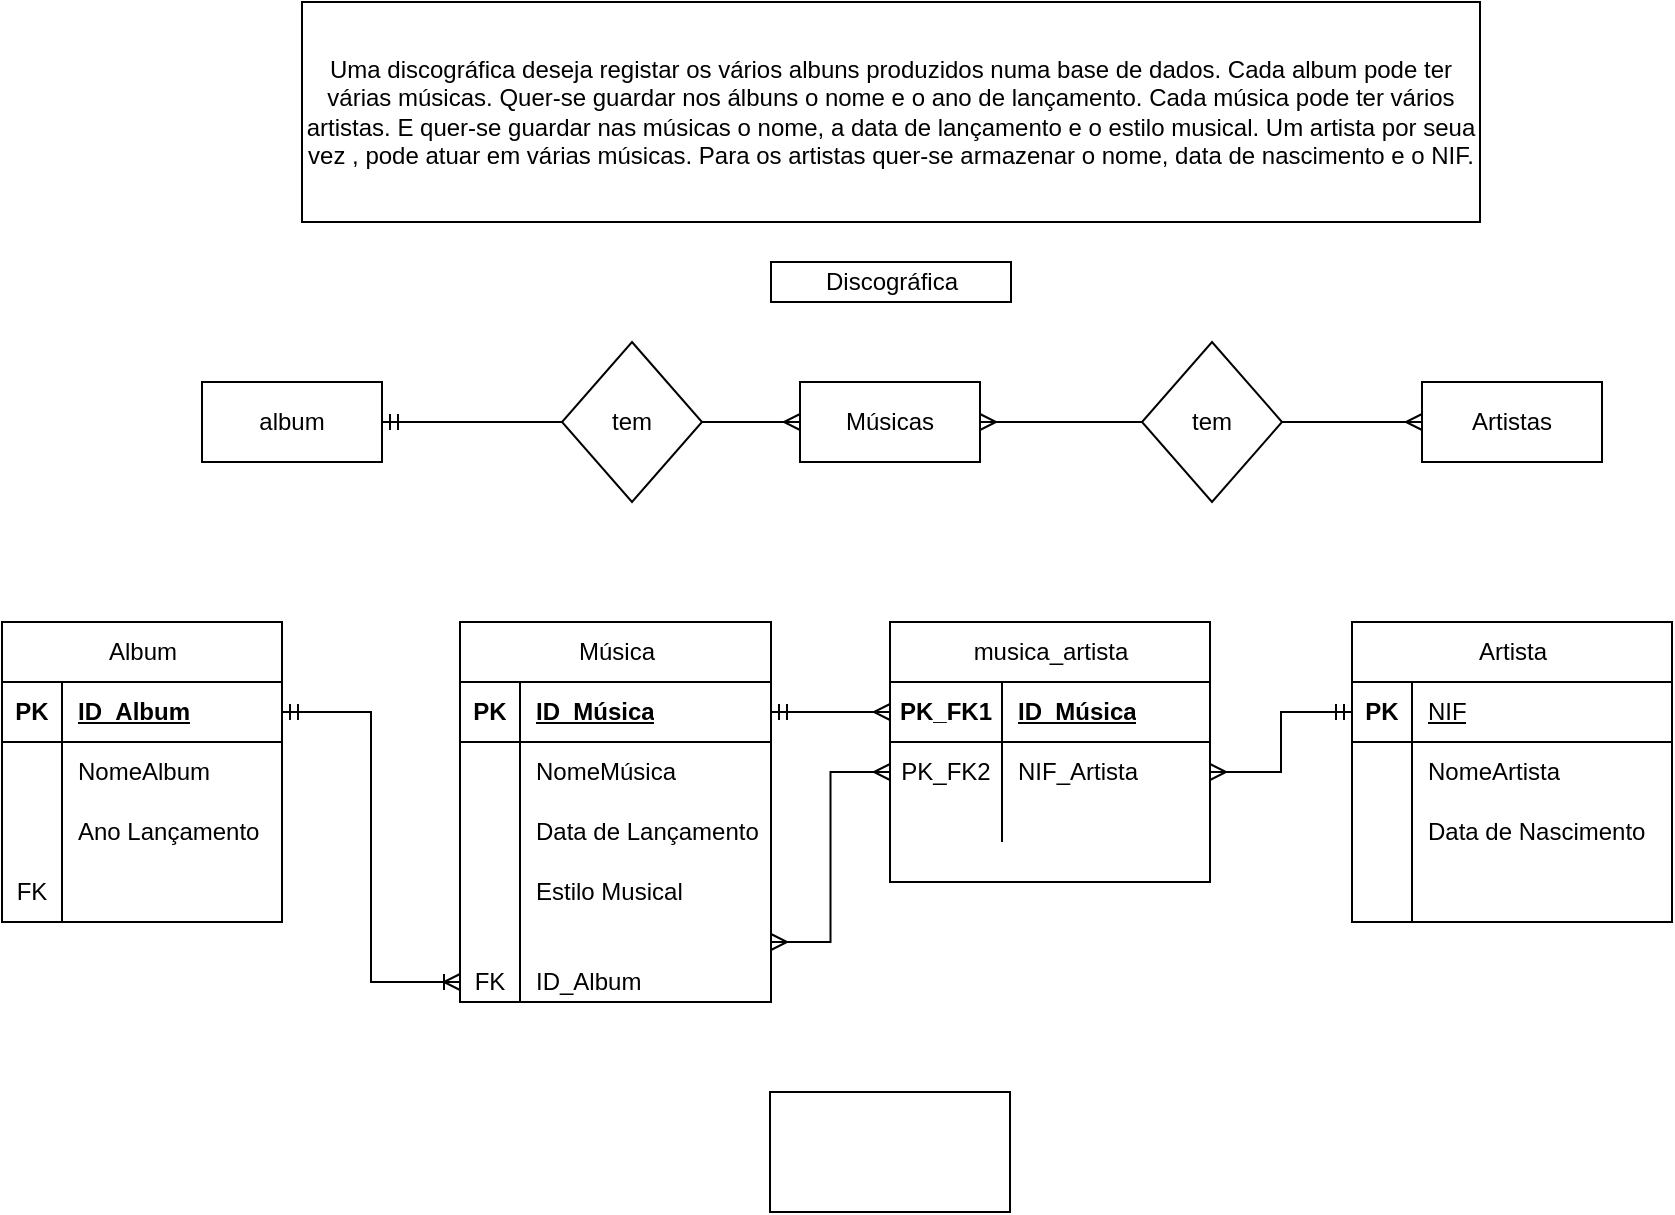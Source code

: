 <mxfile version="24.7.17">
  <diagram name="Página-1" id="7ifWbxD6DGBQljDdi_Ev">
    <mxGraphModel dx="1701" dy="434" grid="1" gridSize="10" guides="1" tooltips="1" connect="1" arrows="1" fold="1" page="1" pageScale="1" pageWidth="827" pageHeight="1169" math="0" shadow="0">
      <root>
        <mxCell id="0" />
        <mxCell id="1" parent="0" />
        <mxCell id="194zBz4yPMXIeNn44Lro-1" value="Uma discográfica deseja registar os vários albuns produzidos numa base de dados. Cada album pode ter várias músicas. Quer-se guardar nos álbuns o nome e o ano de lançamento. Cada música pode ter vários artistas. E quer-se guardar nas músicas o nome, a data de lançamento e o estilo musical. Um artista por seua vez , pode atuar em várias músicas. Para os artistas quer-se armazenar o nome, data de nascimento e o NIF." style="rounded=0;whiteSpace=wrap;html=1;" vertex="1" parent="1">
          <mxGeometry x="120" y="10" width="589" height="110" as="geometry" />
        </mxCell>
        <mxCell id="194zBz4yPMXIeNn44Lro-2" value="Discográfica" style="rounded=0;whiteSpace=wrap;html=1;" vertex="1" parent="1">
          <mxGeometry x="354.5" y="140" width="120" height="20" as="geometry" />
        </mxCell>
        <mxCell id="194zBz4yPMXIeNn44Lro-24" value="&lt;span style=&quot;font-weight: 400; text-wrap: wrap;&quot;&gt;Album&lt;/span&gt;" style="shape=table;startSize=30;container=1;collapsible=1;childLayout=tableLayout;fixedRows=1;rowLines=0;fontStyle=1;align=center;resizeLast=1;html=1;" vertex="1" parent="1">
          <mxGeometry x="-30" y="320" width="140" height="150" as="geometry" />
        </mxCell>
        <mxCell id="194zBz4yPMXIeNn44Lro-25" value="" style="shape=tableRow;horizontal=0;startSize=0;swimlaneHead=0;swimlaneBody=0;fillColor=none;collapsible=0;dropTarget=0;points=[[0,0.5],[1,0.5]];portConstraint=eastwest;top=0;left=0;right=0;bottom=1;" vertex="1" parent="194zBz4yPMXIeNn44Lro-24">
          <mxGeometry y="30" width="140" height="30" as="geometry" />
        </mxCell>
        <mxCell id="194zBz4yPMXIeNn44Lro-26" value="PK" style="shape=partialRectangle;connectable=0;fillColor=none;top=0;left=0;bottom=0;right=0;fontStyle=1;overflow=hidden;whiteSpace=wrap;html=1;" vertex="1" parent="194zBz4yPMXIeNn44Lro-25">
          <mxGeometry width="30" height="30" as="geometry">
            <mxRectangle width="30" height="30" as="alternateBounds" />
          </mxGeometry>
        </mxCell>
        <mxCell id="194zBz4yPMXIeNn44Lro-27" value="ID_Album" style="shape=partialRectangle;connectable=0;fillColor=none;top=0;left=0;bottom=0;right=0;align=left;spacingLeft=6;fontStyle=5;overflow=hidden;whiteSpace=wrap;html=1;" vertex="1" parent="194zBz4yPMXIeNn44Lro-25">
          <mxGeometry x="30" width="110" height="30" as="geometry">
            <mxRectangle width="110" height="30" as="alternateBounds" />
          </mxGeometry>
        </mxCell>
        <mxCell id="194zBz4yPMXIeNn44Lro-28" value="" style="shape=tableRow;horizontal=0;startSize=0;swimlaneHead=0;swimlaneBody=0;fillColor=none;collapsible=0;dropTarget=0;points=[[0,0.5],[1,0.5]];portConstraint=eastwest;top=0;left=0;right=0;bottom=0;" vertex="1" parent="194zBz4yPMXIeNn44Lro-24">
          <mxGeometry y="60" width="140" height="30" as="geometry" />
        </mxCell>
        <mxCell id="194zBz4yPMXIeNn44Lro-29" value="" style="shape=partialRectangle;connectable=0;fillColor=none;top=0;left=0;bottom=0;right=0;editable=1;overflow=hidden;whiteSpace=wrap;html=1;" vertex="1" parent="194zBz4yPMXIeNn44Lro-28">
          <mxGeometry width="30" height="30" as="geometry">
            <mxRectangle width="30" height="30" as="alternateBounds" />
          </mxGeometry>
        </mxCell>
        <mxCell id="194zBz4yPMXIeNn44Lro-30" value="NomeAlbum" style="shape=partialRectangle;connectable=0;fillColor=none;top=0;left=0;bottom=0;right=0;align=left;spacingLeft=6;overflow=hidden;whiteSpace=wrap;html=1;" vertex="1" parent="194zBz4yPMXIeNn44Lro-28">
          <mxGeometry x="30" width="110" height="30" as="geometry">
            <mxRectangle width="110" height="30" as="alternateBounds" />
          </mxGeometry>
        </mxCell>
        <mxCell id="194zBz4yPMXIeNn44Lro-31" value="" style="shape=tableRow;horizontal=0;startSize=0;swimlaneHead=0;swimlaneBody=0;fillColor=none;collapsible=0;dropTarget=0;points=[[0,0.5],[1,0.5]];portConstraint=eastwest;top=0;left=0;right=0;bottom=0;" vertex="1" parent="194zBz4yPMXIeNn44Lro-24">
          <mxGeometry y="90" width="140" height="30" as="geometry" />
        </mxCell>
        <mxCell id="194zBz4yPMXIeNn44Lro-32" value="" style="shape=partialRectangle;connectable=0;fillColor=none;top=0;left=0;bottom=0;right=0;editable=1;overflow=hidden;whiteSpace=wrap;html=1;" vertex="1" parent="194zBz4yPMXIeNn44Lro-31">
          <mxGeometry width="30" height="30" as="geometry">
            <mxRectangle width="30" height="30" as="alternateBounds" />
          </mxGeometry>
        </mxCell>
        <mxCell id="194zBz4yPMXIeNn44Lro-33" value="Ano Lançamento" style="shape=partialRectangle;connectable=0;fillColor=none;top=0;left=0;bottom=0;right=0;align=left;spacingLeft=6;overflow=hidden;whiteSpace=wrap;html=1;" vertex="1" parent="194zBz4yPMXIeNn44Lro-31">
          <mxGeometry x="30" width="110" height="30" as="geometry">
            <mxRectangle width="110" height="30" as="alternateBounds" />
          </mxGeometry>
        </mxCell>
        <mxCell id="194zBz4yPMXIeNn44Lro-34" value="" style="shape=tableRow;horizontal=0;startSize=0;swimlaneHead=0;swimlaneBody=0;fillColor=none;collapsible=0;dropTarget=0;points=[[0,0.5],[1,0.5]];portConstraint=eastwest;top=0;left=0;right=0;bottom=0;" vertex="1" parent="194zBz4yPMXIeNn44Lro-24">
          <mxGeometry y="120" width="140" height="30" as="geometry" />
        </mxCell>
        <mxCell id="194zBz4yPMXIeNn44Lro-35" value="FK" style="shape=partialRectangle;connectable=0;fillColor=none;top=0;left=0;bottom=0;right=0;editable=1;overflow=hidden;whiteSpace=wrap;html=1;" vertex="1" parent="194zBz4yPMXIeNn44Lro-34">
          <mxGeometry width="30" height="30" as="geometry">
            <mxRectangle width="30" height="30" as="alternateBounds" />
          </mxGeometry>
        </mxCell>
        <mxCell id="194zBz4yPMXIeNn44Lro-36" value="" style="shape=partialRectangle;connectable=0;fillColor=none;top=0;left=0;bottom=0;right=0;align=left;spacingLeft=6;overflow=hidden;whiteSpace=wrap;html=1;" vertex="1" parent="194zBz4yPMXIeNn44Lro-34">
          <mxGeometry x="30" width="110" height="30" as="geometry">
            <mxRectangle width="110" height="30" as="alternateBounds" />
          </mxGeometry>
        </mxCell>
        <mxCell id="194zBz4yPMXIeNn44Lro-37" value="&lt;span style=&quot;font-weight: 400; text-wrap: wrap;&quot;&gt;Música&lt;/span&gt;" style="shape=table;startSize=30;container=1;collapsible=1;childLayout=tableLayout;fixedRows=1;rowLines=0;fontStyle=1;align=center;resizeLast=1;html=1;" vertex="1" parent="1">
          <mxGeometry x="199" y="320" width="155.5" height="190" as="geometry" />
        </mxCell>
        <mxCell id="194zBz4yPMXIeNn44Lro-38" value="" style="shape=tableRow;horizontal=0;startSize=0;swimlaneHead=0;swimlaneBody=0;fillColor=none;collapsible=0;dropTarget=0;points=[[0,0.5],[1,0.5]];portConstraint=eastwest;top=0;left=0;right=0;bottom=1;" vertex="1" parent="194zBz4yPMXIeNn44Lro-37">
          <mxGeometry y="30" width="155.5" height="30" as="geometry" />
        </mxCell>
        <mxCell id="194zBz4yPMXIeNn44Lro-39" value="PK" style="shape=partialRectangle;connectable=0;fillColor=none;top=0;left=0;bottom=0;right=0;fontStyle=1;overflow=hidden;whiteSpace=wrap;html=1;" vertex="1" parent="194zBz4yPMXIeNn44Lro-38">
          <mxGeometry width="30" height="30" as="geometry">
            <mxRectangle width="30" height="30" as="alternateBounds" />
          </mxGeometry>
        </mxCell>
        <mxCell id="194zBz4yPMXIeNn44Lro-40" value="ID_Música" style="shape=partialRectangle;connectable=0;fillColor=none;top=0;left=0;bottom=0;right=0;align=left;spacingLeft=6;fontStyle=5;overflow=hidden;whiteSpace=wrap;html=1;" vertex="1" parent="194zBz4yPMXIeNn44Lro-38">
          <mxGeometry x="30" width="125.5" height="30" as="geometry">
            <mxRectangle width="125.5" height="30" as="alternateBounds" />
          </mxGeometry>
        </mxCell>
        <mxCell id="194zBz4yPMXIeNn44Lro-41" value="" style="shape=tableRow;horizontal=0;startSize=0;swimlaneHead=0;swimlaneBody=0;fillColor=none;collapsible=0;dropTarget=0;points=[[0,0.5],[1,0.5]];portConstraint=eastwest;top=0;left=0;right=0;bottom=0;" vertex="1" parent="194zBz4yPMXIeNn44Lro-37">
          <mxGeometry y="60" width="155.5" height="30" as="geometry" />
        </mxCell>
        <mxCell id="194zBz4yPMXIeNn44Lro-42" value="" style="shape=partialRectangle;connectable=0;fillColor=none;top=0;left=0;bottom=0;right=0;editable=1;overflow=hidden;whiteSpace=wrap;html=1;" vertex="1" parent="194zBz4yPMXIeNn44Lro-41">
          <mxGeometry width="30" height="30" as="geometry">
            <mxRectangle width="30" height="30" as="alternateBounds" />
          </mxGeometry>
        </mxCell>
        <mxCell id="194zBz4yPMXIeNn44Lro-43" value="NomeMúsica" style="shape=partialRectangle;connectable=0;fillColor=none;top=0;left=0;bottom=0;right=0;align=left;spacingLeft=6;overflow=hidden;whiteSpace=wrap;html=1;" vertex="1" parent="194zBz4yPMXIeNn44Lro-41">
          <mxGeometry x="30" width="125.5" height="30" as="geometry">
            <mxRectangle width="125.5" height="30" as="alternateBounds" />
          </mxGeometry>
        </mxCell>
        <mxCell id="194zBz4yPMXIeNn44Lro-44" value="" style="shape=tableRow;horizontal=0;startSize=0;swimlaneHead=0;swimlaneBody=0;fillColor=none;collapsible=0;dropTarget=0;points=[[0,0.5],[1,0.5]];portConstraint=eastwest;top=0;left=0;right=0;bottom=0;" vertex="1" parent="194zBz4yPMXIeNn44Lro-37">
          <mxGeometry y="90" width="155.5" height="30" as="geometry" />
        </mxCell>
        <mxCell id="194zBz4yPMXIeNn44Lro-45" value="" style="shape=partialRectangle;connectable=0;fillColor=none;top=0;left=0;bottom=0;right=0;editable=1;overflow=hidden;whiteSpace=wrap;html=1;" vertex="1" parent="194zBz4yPMXIeNn44Lro-44">
          <mxGeometry width="30" height="30" as="geometry">
            <mxRectangle width="30" height="30" as="alternateBounds" />
          </mxGeometry>
        </mxCell>
        <mxCell id="194zBz4yPMXIeNn44Lro-46" value="Data de Lançamento" style="shape=partialRectangle;connectable=0;fillColor=none;top=0;left=0;bottom=0;right=0;align=left;spacingLeft=6;overflow=hidden;whiteSpace=wrap;html=1;" vertex="1" parent="194zBz4yPMXIeNn44Lro-44">
          <mxGeometry x="30" width="125.5" height="30" as="geometry">
            <mxRectangle width="125.5" height="30" as="alternateBounds" />
          </mxGeometry>
        </mxCell>
        <mxCell id="194zBz4yPMXIeNn44Lro-47" value="" style="shape=tableRow;horizontal=0;startSize=0;swimlaneHead=0;swimlaneBody=0;fillColor=none;collapsible=0;dropTarget=0;points=[[0,0.5],[1,0.5]];portConstraint=eastwest;top=0;left=0;right=0;bottom=0;" vertex="1" parent="194zBz4yPMXIeNn44Lro-37">
          <mxGeometry y="120" width="155.5" height="30" as="geometry" />
        </mxCell>
        <mxCell id="194zBz4yPMXIeNn44Lro-48" value="" style="shape=partialRectangle;connectable=0;fillColor=none;top=0;left=0;bottom=0;right=0;editable=1;overflow=hidden;whiteSpace=wrap;html=1;" vertex="1" parent="194zBz4yPMXIeNn44Lro-47">
          <mxGeometry width="30" height="30" as="geometry">
            <mxRectangle width="30" height="30" as="alternateBounds" />
          </mxGeometry>
        </mxCell>
        <mxCell id="194zBz4yPMXIeNn44Lro-49" value="Estilo Musical" style="shape=partialRectangle;connectable=0;fillColor=none;top=0;left=0;bottom=0;right=0;align=left;spacingLeft=6;overflow=hidden;whiteSpace=wrap;html=1;" vertex="1" parent="194zBz4yPMXIeNn44Lro-47">
          <mxGeometry x="30" width="125.5" height="30" as="geometry">
            <mxRectangle width="125.5" height="30" as="alternateBounds" />
          </mxGeometry>
        </mxCell>
        <mxCell id="194zBz4yPMXIeNn44Lro-90" value="" style="shape=tableRow;horizontal=0;startSize=0;swimlaneHead=0;swimlaneBody=0;fillColor=none;collapsible=0;dropTarget=0;points=[[0,0.5],[1,0.5]];portConstraint=eastwest;top=0;left=0;right=0;bottom=0;" vertex="1" parent="194zBz4yPMXIeNn44Lro-37">
          <mxGeometry y="150" width="155.5" height="20" as="geometry" />
        </mxCell>
        <mxCell id="194zBz4yPMXIeNn44Lro-91" value="" style="shape=partialRectangle;connectable=0;fillColor=none;top=0;left=0;bottom=0;right=0;editable=1;overflow=hidden;whiteSpace=wrap;html=1;" vertex="1" parent="194zBz4yPMXIeNn44Lro-90">
          <mxGeometry width="30" height="20" as="geometry">
            <mxRectangle width="30" height="20" as="alternateBounds" />
          </mxGeometry>
        </mxCell>
        <mxCell id="194zBz4yPMXIeNn44Lro-92" value="" style="shape=partialRectangle;connectable=0;fillColor=none;top=0;left=0;bottom=0;right=0;align=left;spacingLeft=6;overflow=hidden;whiteSpace=wrap;html=1;" vertex="1" parent="194zBz4yPMXIeNn44Lro-90">
          <mxGeometry x="30" width="125.5" height="20" as="geometry">
            <mxRectangle width="125.5" height="20" as="alternateBounds" />
          </mxGeometry>
        </mxCell>
        <mxCell id="194zBz4yPMXIeNn44Lro-190" value="" style="shape=tableRow;horizontal=0;startSize=0;swimlaneHead=0;swimlaneBody=0;fillColor=none;collapsible=0;dropTarget=0;points=[[0,0.5],[1,0.5]];portConstraint=eastwest;top=0;left=0;right=0;bottom=0;" vertex="1" parent="194zBz4yPMXIeNn44Lro-37">
          <mxGeometry y="170" width="155.5" height="20" as="geometry" />
        </mxCell>
        <mxCell id="194zBz4yPMXIeNn44Lro-191" value="FK" style="shape=partialRectangle;connectable=0;fillColor=none;top=0;left=0;bottom=0;right=0;editable=1;overflow=hidden;whiteSpace=wrap;html=1;" vertex="1" parent="194zBz4yPMXIeNn44Lro-190">
          <mxGeometry width="30" height="20" as="geometry">
            <mxRectangle width="30" height="20" as="alternateBounds" />
          </mxGeometry>
        </mxCell>
        <mxCell id="194zBz4yPMXIeNn44Lro-192" value="ID_Album" style="shape=partialRectangle;connectable=0;fillColor=none;top=0;left=0;bottom=0;right=0;align=left;spacingLeft=6;overflow=hidden;whiteSpace=wrap;html=1;" vertex="1" parent="194zBz4yPMXIeNn44Lro-190">
          <mxGeometry x="30" width="125.5" height="20" as="geometry">
            <mxRectangle width="125.5" height="20" as="alternateBounds" />
          </mxGeometry>
        </mxCell>
        <mxCell id="194zBz4yPMXIeNn44Lro-50" value="&lt;span style=&quot;font-weight: 400; text-wrap: wrap;&quot;&gt;Artista&lt;/span&gt;" style="shape=table;startSize=30;container=1;collapsible=1;childLayout=tableLayout;fixedRows=1;rowLines=0;fontStyle=1;align=center;resizeLast=1;html=1;" vertex="1" parent="1">
          <mxGeometry x="645" y="320" width="160" height="150" as="geometry" />
        </mxCell>
        <mxCell id="194zBz4yPMXIeNn44Lro-51" value="" style="shape=tableRow;horizontal=0;startSize=0;swimlaneHead=0;swimlaneBody=0;fillColor=none;collapsible=0;dropTarget=0;points=[[0,0.5],[1,0.5]];portConstraint=eastwest;top=0;left=0;right=0;bottom=1;" vertex="1" parent="194zBz4yPMXIeNn44Lro-50">
          <mxGeometry y="30" width="160" height="30" as="geometry" />
        </mxCell>
        <mxCell id="194zBz4yPMXIeNn44Lro-52" value="PK" style="shape=partialRectangle;connectable=0;fillColor=none;top=0;left=0;bottom=0;right=0;fontStyle=1;overflow=hidden;whiteSpace=wrap;html=1;" vertex="1" parent="194zBz4yPMXIeNn44Lro-51">
          <mxGeometry width="30" height="30" as="geometry">
            <mxRectangle width="30" height="30" as="alternateBounds" />
          </mxGeometry>
        </mxCell>
        <mxCell id="194zBz4yPMXIeNn44Lro-53" value="&lt;span style=&quot;font-weight: 400;&quot;&gt;NIF&lt;/span&gt;" style="shape=partialRectangle;connectable=0;fillColor=none;top=0;left=0;bottom=0;right=0;align=left;spacingLeft=6;fontStyle=5;overflow=hidden;whiteSpace=wrap;html=1;" vertex="1" parent="194zBz4yPMXIeNn44Lro-51">
          <mxGeometry x="30" width="130" height="30" as="geometry">
            <mxRectangle width="130" height="30" as="alternateBounds" />
          </mxGeometry>
        </mxCell>
        <mxCell id="194zBz4yPMXIeNn44Lro-54" value="" style="shape=tableRow;horizontal=0;startSize=0;swimlaneHead=0;swimlaneBody=0;fillColor=none;collapsible=0;dropTarget=0;points=[[0,0.5],[1,0.5]];portConstraint=eastwest;top=0;left=0;right=0;bottom=0;" vertex="1" parent="194zBz4yPMXIeNn44Lro-50">
          <mxGeometry y="60" width="160" height="30" as="geometry" />
        </mxCell>
        <mxCell id="194zBz4yPMXIeNn44Lro-55" value="" style="shape=partialRectangle;connectable=0;fillColor=none;top=0;left=0;bottom=0;right=0;editable=1;overflow=hidden;whiteSpace=wrap;html=1;" vertex="1" parent="194zBz4yPMXIeNn44Lro-54">
          <mxGeometry width="30" height="30" as="geometry">
            <mxRectangle width="30" height="30" as="alternateBounds" />
          </mxGeometry>
        </mxCell>
        <mxCell id="194zBz4yPMXIeNn44Lro-56" value="NomeArtista" style="shape=partialRectangle;connectable=0;fillColor=none;top=0;left=0;bottom=0;right=0;align=left;spacingLeft=6;overflow=hidden;whiteSpace=wrap;html=1;" vertex="1" parent="194zBz4yPMXIeNn44Lro-54">
          <mxGeometry x="30" width="130" height="30" as="geometry">
            <mxRectangle width="130" height="30" as="alternateBounds" />
          </mxGeometry>
        </mxCell>
        <mxCell id="194zBz4yPMXIeNn44Lro-57" value="" style="shape=tableRow;horizontal=0;startSize=0;swimlaneHead=0;swimlaneBody=0;fillColor=none;collapsible=0;dropTarget=0;points=[[0,0.5],[1,0.5]];portConstraint=eastwest;top=0;left=0;right=0;bottom=0;" vertex="1" parent="194zBz4yPMXIeNn44Lro-50">
          <mxGeometry y="90" width="160" height="30" as="geometry" />
        </mxCell>
        <mxCell id="194zBz4yPMXIeNn44Lro-58" value="" style="shape=partialRectangle;connectable=0;fillColor=none;top=0;left=0;bottom=0;right=0;editable=1;overflow=hidden;whiteSpace=wrap;html=1;" vertex="1" parent="194zBz4yPMXIeNn44Lro-57">
          <mxGeometry width="30" height="30" as="geometry">
            <mxRectangle width="30" height="30" as="alternateBounds" />
          </mxGeometry>
        </mxCell>
        <mxCell id="194zBz4yPMXIeNn44Lro-59" value="Data de Nascimento" style="shape=partialRectangle;connectable=0;fillColor=none;top=0;left=0;bottom=0;right=0;align=left;spacingLeft=6;overflow=hidden;whiteSpace=wrap;html=1;" vertex="1" parent="194zBz4yPMXIeNn44Lro-57">
          <mxGeometry x="30" width="130" height="30" as="geometry">
            <mxRectangle width="130" height="30" as="alternateBounds" />
          </mxGeometry>
        </mxCell>
        <mxCell id="194zBz4yPMXIeNn44Lro-60" value="" style="shape=tableRow;horizontal=0;startSize=0;swimlaneHead=0;swimlaneBody=0;fillColor=none;collapsible=0;dropTarget=0;points=[[0,0.5],[1,0.5]];portConstraint=eastwest;top=0;left=0;right=0;bottom=0;" vertex="1" parent="194zBz4yPMXIeNn44Lro-50">
          <mxGeometry y="120" width="160" height="30" as="geometry" />
        </mxCell>
        <mxCell id="194zBz4yPMXIeNn44Lro-61" value="" style="shape=partialRectangle;connectable=0;fillColor=none;top=0;left=0;bottom=0;right=0;editable=1;overflow=hidden;whiteSpace=wrap;html=1;" vertex="1" parent="194zBz4yPMXIeNn44Lro-60">
          <mxGeometry width="30" height="30" as="geometry">
            <mxRectangle width="30" height="30" as="alternateBounds" />
          </mxGeometry>
        </mxCell>
        <mxCell id="194zBz4yPMXIeNn44Lro-62" value="" style="shape=partialRectangle;connectable=0;fillColor=none;top=0;left=0;bottom=0;right=0;align=left;spacingLeft=6;overflow=hidden;whiteSpace=wrap;html=1;" vertex="1" parent="194zBz4yPMXIeNn44Lro-60">
          <mxGeometry x="30" width="130" height="30" as="geometry">
            <mxRectangle width="130" height="30" as="alternateBounds" />
          </mxGeometry>
        </mxCell>
        <mxCell id="194zBz4yPMXIeNn44Lro-63" value="album" style="rounded=0;whiteSpace=wrap;html=1;" vertex="1" parent="1">
          <mxGeometry x="70" y="200" width="90" height="40" as="geometry" />
        </mxCell>
        <mxCell id="194zBz4yPMXIeNn44Lro-70" value="" style="edgeStyle=orthogonalEdgeStyle;rounded=0;orthogonalLoop=1;jettySize=auto;html=1;endArrow=none;endFill=0;startArrow=ERmany;startFill=0;" edge="1" parent="1" source="194zBz4yPMXIeNn44Lro-64" target="194zBz4yPMXIeNn44Lro-67">
          <mxGeometry relative="1" as="geometry" />
        </mxCell>
        <mxCell id="194zBz4yPMXIeNn44Lro-64" value="Músicas" style="rounded=0;whiteSpace=wrap;html=1;" vertex="1" parent="1">
          <mxGeometry x="369" y="200" width="90" height="40" as="geometry" />
        </mxCell>
        <mxCell id="194zBz4yPMXIeNn44Lro-71" value="" style="edgeStyle=orthogonalEdgeStyle;rounded=0;orthogonalLoop=1;jettySize=auto;html=1;startArrow=ERmany;startFill=0;endArrow=none;endFill=0;" edge="1" parent="1" source="194zBz4yPMXIeNn44Lro-65" target="194zBz4yPMXIeNn44Lro-67">
          <mxGeometry relative="1" as="geometry" />
        </mxCell>
        <mxCell id="194zBz4yPMXIeNn44Lro-65" value="Artistas" style="rounded=0;whiteSpace=wrap;html=1;" vertex="1" parent="1">
          <mxGeometry x="680" y="200" width="90" height="40" as="geometry" />
        </mxCell>
        <mxCell id="194zBz4yPMXIeNn44Lro-68" value="" style="edgeStyle=orthogonalEdgeStyle;rounded=0;orthogonalLoop=1;jettySize=auto;html=1;endArrow=ERmandOne;endFill=0;" edge="1" parent="1" source="194zBz4yPMXIeNn44Lro-66" target="194zBz4yPMXIeNn44Lro-63">
          <mxGeometry relative="1" as="geometry" />
        </mxCell>
        <mxCell id="194zBz4yPMXIeNn44Lro-69" value="" style="edgeStyle=orthogonalEdgeStyle;rounded=0;orthogonalLoop=1;jettySize=auto;html=1;endArrow=ERmany;endFill=0;" edge="1" parent="1" source="194zBz4yPMXIeNn44Lro-66" target="194zBz4yPMXIeNn44Lro-64">
          <mxGeometry relative="1" as="geometry" />
        </mxCell>
        <mxCell id="194zBz4yPMXIeNn44Lro-66" value="tem" style="rhombus;whiteSpace=wrap;html=1;" vertex="1" parent="1">
          <mxGeometry x="250" y="180" width="70" height="80" as="geometry" />
        </mxCell>
        <mxCell id="194zBz4yPMXIeNn44Lro-67" value="tem" style="rhombus;whiteSpace=wrap;html=1;" vertex="1" parent="1">
          <mxGeometry x="540" y="180" width="70" height="80" as="geometry" />
        </mxCell>
        <mxCell id="194zBz4yPMXIeNn44Lro-73" value="&lt;span style=&quot;font-weight: 400; text-wrap: wrap;&quot;&gt;musica_artista&lt;/span&gt;" style="shape=table;startSize=30;container=1;collapsible=1;childLayout=tableLayout;fixedRows=1;rowLines=0;fontStyle=1;align=center;resizeLast=1;html=1;" vertex="1" parent="1">
          <mxGeometry x="414" y="320" width="160" height="130" as="geometry" />
        </mxCell>
        <mxCell id="194zBz4yPMXIeNn44Lro-74" value="" style="shape=tableRow;horizontal=0;startSize=0;swimlaneHead=0;swimlaneBody=0;fillColor=none;collapsible=0;dropTarget=0;points=[[0,0.5],[1,0.5]];portConstraint=eastwest;top=0;left=0;right=0;bottom=1;" vertex="1" parent="194zBz4yPMXIeNn44Lro-73">
          <mxGeometry y="30" width="160" height="30" as="geometry" />
        </mxCell>
        <mxCell id="194zBz4yPMXIeNn44Lro-75" value="PK_FK1" style="shape=partialRectangle;connectable=0;fillColor=none;top=0;left=0;bottom=0;right=0;fontStyle=1;overflow=hidden;whiteSpace=wrap;html=1;" vertex="1" parent="194zBz4yPMXIeNn44Lro-74">
          <mxGeometry width="56" height="30" as="geometry">
            <mxRectangle width="56" height="30" as="alternateBounds" />
          </mxGeometry>
        </mxCell>
        <mxCell id="194zBz4yPMXIeNn44Lro-76" value="ID_Música" style="shape=partialRectangle;connectable=0;fillColor=none;top=0;left=0;bottom=0;right=0;align=left;spacingLeft=6;fontStyle=5;overflow=hidden;whiteSpace=wrap;html=1;" vertex="1" parent="194zBz4yPMXIeNn44Lro-74">
          <mxGeometry x="56" width="104" height="30" as="geometry">
            <mxRectangle width="104" height="30" as="alternateBounds" />
          </mxGeometry>
        </mxCell>
        <mxCell id="194zBz4yPMXIeNn44Lro-77" value="" style="shape=tableRow;horizontal=0;startSize=0;swimlaneHead=0;swimlaneBody=0;fillColor=none;collapsible=0;dropTarget=0;points=[[0,0.5],[1,0.5]];portConstraint=eastwest;top=0;left=0;right=0;bottom=0;" vertex="1" parent="194zBz4yPMXIeNn44Lro-73">
          <mxGeometry y="60" width="160" height="30" as="geometry" />
        </mxCell>
        <mxCell id="194zBz4yPMXIeNn44Lro-78" value="PK_FK2" style="shape=partialRectangle;connectable=0;fillColor=none;top=0;left=0;bottom=0;right=0;editable=1;overflow=hidden;whiteSpace=wrap;html=1;" vertex="1" parent="194zBz4yPMXIeNn44Lro-77">
          <mxGeometry width="56" height="30" as="geometry">
            <mxRectangle width="56" height="30" as="alternateBounds" />
          </mxGeometry>
        </mxCell>
        <mxCell id="194zBz4yPMXIeNn44Lro-79" value="NIF_Artista" style="shape=partialRectangle;connectable=0;fillColor=none;top=0;left=0;bottom=0;right=0;align=left;spacingLeft=6;overflow=hidden;whiteSpace=wrap;html=1;" vertex="1" parent="194zBz4yPMXIeNn44Lro-77">
          <mxGeometry x="56" width="104" height="30" as="geometry">
            <mxRectangle width="104" height="30" as="alternateBounds" />
          </mxGeometry>
        </mxCell>
        <mxCell id="194zBz4yPMXIeNn44Lro-80" value="" style="shape=tableRow;horizontal=0;startSize=0;swimlaneHead=0;swimlaneBody=0;fillColor=none;collapsible=0;dropTarget=0;points=[[0,0.5],[1,0.5]];portConstraint=eastwest;top=0;left=0;right=0;bottom=0;" vertex="1" parent="194zBz4yPMXIeNn44Lro-73">
          <mxGeometry y="90" width="160" height="20" as="geometry" />
        </mxCell>
        <mxCell id="194zBz4yPMXIeNn44Lro-81" value="" style="shape=partialRectangle;connectable=0;fillColor=none;top=0;left=0;bottom=0;right=0;editable=1;overflow=hidden;whiteSpace=wrap;html=1;" vertex="1" parent="194zBz4yPMXIeNn44Lro-80">
          <mxGeometry width="56" height="20" as="geometry">
            <mxRectangle width="56" height="20" as="alternateBounds" />
          </mxGeometry>
        </mxCell>
        <mxCell id="194zBz4yPMXIeNn44Lro-82" value="" style="shape=partialRectangle;connectable=0;fillColor=none;top=0;left=0;bottom=0;right=0;align=left;spacingLeft=6;overflow=hidden;whiteSpace=wrap;html=1;" vertex="1" parent="194zBz4yPMXIeNn44Lro-80">
          <mxGeometry x="56" width="104" height="20" as="geometry">
            <mxRectangle width="104" height="20" as="alternateBounds" />
          </mxGeometry>
        </mxCell>
        <mxCell id="194zBz4yPMXIeNn44Lro-87" style="edgeStyle=orthogonalEdgeStyle;rounded=0;orthogonalLoop=1;jettySize=auto;html=1;endArrow=ERmany;endFill=0;startArrow=ERmandOne;startFill=0;" edge="1" parent="1" source="194zBz4yPMXIeNn44Lro-51" target="194zBz4yPMXIeNn44Lro-77">
          <mxGeometry relative="1" as="geometry" />
        </mxCell>
        <mxCell id="194zBz4yPMXIeNn44Lro-88" style="edgeStyle=orthogonalEdgeStyle;rounded=0;orthogonalLoop=1;jettySize=auto;html=1;entryX=1;entryY=0.5;entryDx=0;entryDy=0;endArrow=ERmandOne;endFill=0;startArrow=ERmany;startFill=0;" edge="1" parent="1" source="194zBz4yPMXIeNn44Lro-74" target="194zBz4yPMXIeNn44Lro-38">
          <mxGeometry relative="1" as="geometry" />
        </mxCell>
        <mxCell id="194zBz4yPMXIeNn44Lro-93" style="edgeStyle=orthogonalEdgeStyle;rounded=0;orthogonalLoop=1;jettySize=auto;html=1;entryX=1;entryY=0.5;entryDx=0;entryDy=0;startArrow=ERmany;startFill=0;endArrow=ERmany;endFill=0;" edge="1" parent="1" source="194zBz4yPMXIeNn44Lro-77" target="194zBz4yPMXIeNn44Lro-90">
          <mxGeometry relative="1" as="geometry" />
        </mxCell>
        <mxCell id="194zBz4yPMXIeNn44Lro-193" style="edgeStyle=orthogonalEdgeStyle;rounded=0;orthogonalLoop=1;jettySize=auto;html=1;entryX=0;entryY=0.5;entryDx=0;entryDy=0;startArrow=ERmandOne;startFill=0;endArrow=ERoneToMany;endFill=0;" edge="1" parent="1" source="194zBz4yPMXIeNn44Lro-25" target="194zBz4yPMXIeNn44Lro-190">
          <mxGeometry relative="1" as="geometry" />
        </mxCell>
        <mxCell id="194zBz4yPMXIeNn44Lro-194" value="" style="rounded=0;whiteSpace=wrap;html=1;" vertex="1" parent="1">
          <mxGeometry x="354" y="555" width="120" height="60" as="geometry" />
        </mxCell>
      </root>
    </mxGraphModel>
  </diagram>
</mxfile>
